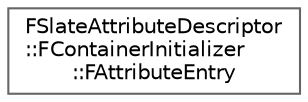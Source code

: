 digraph "Graphical Class Hierarchy"
{
 // INTERACTIVE_SVG=YES
 // LATEX_PDF_SIZE
  bgcolor="transparent";
  edge [fontname=Helvetica,fontsize=10,labelfontname=Helvetica,labelfontsize=10];
  node [fontname=Helvetica,fontsize=10,shape=box,height=0.2,width=0.4];
  rankdir="LR";
  Node0 [id="Node000000",label="FSlateAttributeDescriptor\l::FContainerInitializer\l::FAttributeEntry",height=0.2,width=0.4,color="grey40", fillcolor="white", style="filled",URL="$d2/df0/structFSlateAttributeDescriptor_1_1FContainerInitializer_1_1FAttributeEntry.html",tooltip=" "];
}
